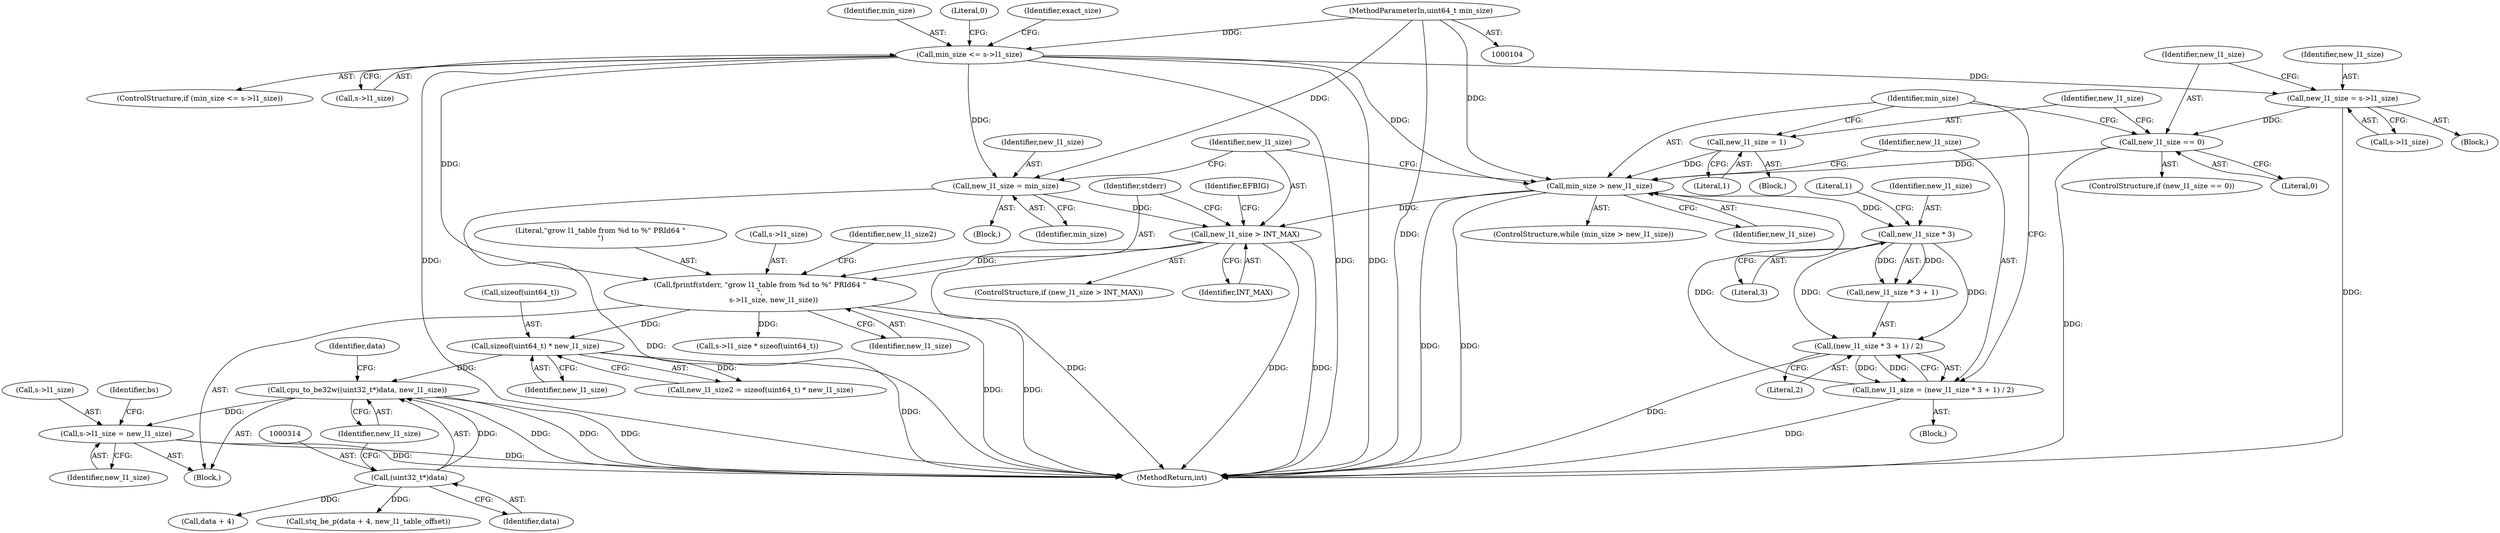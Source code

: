 digraph "0_qemu_cab60de930684c33f67d4e32c7509b567f8c445b@pointer" {
"1000364" [label="(Call,s->l1_size = new_l1_size)"];
"1000312" [label="(Call,cpu_to_be32w((uint32_t*)data, new_l1_size))"];
"1000313" [label="(Call,(uint32_t*)data)"];
"1000184" [label="(Call,sizeof(uint64_t) * new_l1_size)"];
"1000175" [label="(Call,fprintf(stderr, \"grow l1_table from %d to %\" PRId64 \"\n\",\n            s->l1_size, new_l1_size))"];
"1000125" [label="(Call,min_size <= s->l1_size)"];
"1000106" [label="(MethodParameterIn,uint64_t min_size)"];
"1000168" [label="(Call,new_l1_size > INT_MAX)"];
"1000135" [label="(Call,new_l1_size = min_size)"];
"1000154" [label="(Call,min_size > new_l1_size)"];
"1000158" [label="(Call,new_l1_size = (new_l1_size * 3 + 1) / 2)"];
"1000160" [label="(Call,(new_l1_size * 3 + 1) / 2)"];
"1000162" [label="(Call,new_l1_size * 3)"];
"1000150" [label="(Call,new_l1_size = 1)"];
"1000146" [label="(Call,new_l1_size == 0)"];
"1000140" [label="(Call,new_l1_size = s->l1_size)"];
"1000312" [label="(Call,cpu_to_be32w((uint32_t*)data, new_l1_size))"];
"1000150" [label="(Call,new_l1_size = 1)"];
"1000137" [label="(Identifier,min_size)"];
"1000124" [label="(ControlStructure,if (min_size <= s->l1_size))"];
"1000318" [label="(Call,data + 4)"];
"1000389" [label="(MethodReturn,int)"];
"1000316" [label="(Identifier,new_l1_size)"];
"1000149" [label="(Block,)"];
"1000176" [label="(Identifier,stderr)"];
"1000141" [label="(Identifier,new_l1_size)"];
"1000365" [label="(Call,s->l1_size)"];
"1000126" [label="(Identifier,min_size)"];
"1000162" [label="(Call,new_l1_size * 3)"];
"1000153" [label="(ControlStructure,while (min_size > new_l1_size))"];
"1000167" [label="(ControlStructure,if (new_l1_size > INT_MAX))"];
"1000146" [label="(Call,new_l1_size == 0)"];
"1000160" [label="(Call,(new_l1_size * 3 + 1) / 2)"];
"1000151" [label="(Identifier,new_l1_size)"];
"1000147" [label="(Identifier,new_l1_size)"];
"1000156" [label="(Identifier,new_l1_size)"];
"1000184" [label="(Call,sizeof(uint64_t) * new_l1_size)"];
"1000317" [label="(Call,stq_be_p(data + 4, new_l1_table_offset))"];
"1000165" [label="(Literal,1)"];
"1000164" [label="(Literal,3)"];
"1000370" [label="(Identifier,bs)"];
"1000364" [label="(Call,s->l1_size = new_l1_size)"];
"1000127" [label="(Call,s->l1_size)"];
"1000152" [label="(Literal,1)"];
"1000175" [label="(Call,fprintf(stderr, \"grow l1_table from %d to %\" PRId64 \"\n\",\n            s->l1_size, new_l1_size))"];
"1000177" [label="(Literal,\"grow l1_table from %d to %\" PRId64 \"\n\")"];
"1000178" [label="(Call,s->l1_size)"];
"1000157" [label="(Block,)"];
"1000139" [label="(Block,)"];
"1000182" [label="(Call,new_l1_size2 = sizeof(uint64_t) * new_l1_size)"];
"1000125" [label="(Call,min_size <= s->l1_size)"];
"1000159" [label="(Identifier,new_l1_size)"];
"1000170" [label="(Identifier,INT_MAX)"];
"1000161" [label="(Call,new_l1_size * 3 + 1)"];
"1000163" [label="(Identifier,new_l1_size)"];
"1000313" [label="(Call,(uint32_t*)data)"];
"1000136" [label="(Identifier,new_l1_size)"];
"1000131" [label="(Literal,0)"];
"1000168" [label="(Call,new_l1_size > INT_MAX)"];
"1000166" [label="(Literal,2)"];
"1000187" [label="(Identifier,new_l1_size)"];
"1000148" [label="(Literal,0)"];
"1000106" [label="(MethodParameterIn,uint64_t min_size)"];
"1000155" [label="(Identifier,min_size)"];
"1000319" [label="(Identifier,data)"];
"1000183" [label="(Identifier,new_l1_size2)"];
"1000133" [label="(Identifier,exact_size)"];
"1000199" [label="(Call,s->l1_size * sizeof(uint64_t))"];
"1000158" [label="(Call,new_l1_size = (new_l1_size * 3 + 1) / 2)"];
"1000368" [label="(Identifier,new_l1_size)"];
"1000134" [label="(Block,)"];
"1000315" [label="(Identifier,data)"];
"1000169" [label="(Identifier,new_l1_size)"];
"1000140" [label="(Call,new_l1_size = s->l1_size)"];
"1000108" [label="(Block,)"];
"1000154" [label="(Call,min_size > new_l1_size)"];
"1000145" [label="(ControlStructure,if (new_l1_size == 0))"];
"1000142" [label="(Call,s->l1_size)"];
"1000135" [label="(Call,new_l1_size = min_size)"];
"1000181" [label="(Identifier,new_l1_size)"];
"1000185" [label="(Call,sizeof(uint64_t))"];
"1000174" [label="(Identifier,EFBIG)"];
"1000364" -> "1000108"  [label="AST: "];
"1000364" -> "1000368"  [label="CFG: "];
"1000365" -> "1000364"  [label="AST: "];
"1000368" -> "1000364"  [label="AST: "];
"1000370" -> "1000364"  [label="CFG: "];
"1000364" -> "1000389"  [label="DDG: "];
"1000364" -> "1000389"  [label="DDG: "];
"1000312" -> "1000364"  [label="DDG: "];
"1000312" -> "1000108"  [label="AST: "];
"1000312" -> "1000316"  [label="CFG: "];
"1000313" -> "1000312"  [label="AST: "];
"1000316" -> "1000312"  [label="AST: "];
"1000319" -> "1000312"  [label="CFG: "];
"1000312" -> "1000389"  [label="DDG: "];
"1000312" -> "1000389"  [label="DDG: "];
"1000312" -> "1000389"  [label="DDG: "];
"1000313" -> "1000312"  [label="DDG: "];
"1000184" -> "1000312"  [label="DDG: "];
"1000313" -> "1000315"  [label="CFG: "];
"1000314" -> "1000313"  [label="AST: "];
"1000315" -> "1000313"  [label="AST: "];
"1000316" -> "1000313"  [label="CFG: "];
"1000313" -> "1000317"  [label="DDG: "];
"1000313" -> "1000318"  [label="DDG: "];
"1000184" -> "1000182"  [label="AST: "];
"1000184" -> "1000187"  [label="CFG: "];
"1000185" -> "1000184"  [label="AST: "];
"1000187" -> "1000184"  [label="AST: "];
"1000182" -> "1000184"  [label="CFG: "];
"1000184" -> "1000389"  [label="DDG: "];
"1000184" -> "1000182"  [label="DDG: "];
"1000175" -> "1000184"  [label="DDG: "];
"1000175" -> "1000108"  [label="AST: "];
"1000175" -> "1000181"  [label="CFG: "];
"1000176" -> "1000175"  [label="AST: "];
"1000177" -> "1000175"  [label="AST: "];
"1000178" -> "1000175"  [label="AST: "];
"1000181" -> "1000175"  [label="AST: "];
"1000183" -> "1000175"  [label="CFG: "];
"1000175" -> "1000389"  [label="DDG: "];
"1000175" -> "1000389"  [label="DDG: "];
"1000125" -> "1000175"  [label="DDG: "];
"1000168" -> "1000175"  [label="DDG: "];
"1000175" -> "1000199"  [label="DDG: "];
"1000125" -> "1000124"  [label="AST: "];
"1000125" -> "1000127"  [label="CFG: "];
"1000126" -> "1000125"  [label="AST: "];
"1000127" -> "1000125"  [label="AST: "];
"1000131" -> "1000125"  [label="CFG: "];
"1000133" -> "1000125"  [label="CFG: "];
"1000125" -> "1000389"  [label="DDG: "];
"1000125" -> "1000389"  [label="DDG: "];
"1000125" -> "1000389"  [label="DDG: "];
"1000106" -> "1000125"  [label="DDG: "];
"1000125" -> "1000135"  [label="DDG: "];
"1000125" -> "1000140"  [label="DDG: "];
"1000125" -> "1000154"  [label="DDG: "];
"1000106" -> "1000104"  [label="AST: "];
"1000106" -> "1000389"  [label="DDG: "];
"1000106" -> "1000135"  [label="DDG: "];
"1000106" -> "1000154"  [label="DDG: "];
"1000168" -> "1000167"  [label="AST: "];
"1000168" -> "1000170"  [label="CFG: "];
"1000169" -> "1000168"  [label="AST: "];
"1000170" -> "1000168"  [label="AST: "];
"1000174" -> "1000168"  [label="CFG: "];
"1000176" -> "1000168"  [label="CFG: "];
"1000168" -> "1000389"  [label="DDG: "];
"1000168" -> "1000389"  [label="DDG: "];
"1000168" -> "1000389"  [label="DDG: "];
"1000135" -> "1000168"  [label="DDG: "];
"1000154" -> "1000168"  [label="DDG: "];
"1000135" -> "1000134"  [label="AST: "];
"1000135" -> "1000137"  [label="CFG: "];
"1000136" -> "1000135"  [label="AST: "];
"1000137" -> "1000135"  [label="AST: "];
"1000169" -> "1000135"  [label="CFG: "];
"1000135" -> "1000389"  [label="DDG: "];
"1000154" -> "1000153"  [label="AST: "];
"1000154" -> "1000156"  [label="CFG: "];
"1000155" -> "1000154"  [label="AST: "];
"1000156" -> "1000154"  [label="AST: "];
"1000159" -> "1000154"  [label="CFG: "];
"1000169" -> "1000154"  [label="CFG: "];
"1000154" -> "1000389"  [label="DDG: "];
"1000154" -> "1000389"  [label="DDG: "];
"1000158" -> "1000154"  [label="DDG: "];
"1000150" -> "1000154"  [label="DDG: "];
"1000146" -> "1000154"  [label="DDG: "];
"1000154" -> "1000162"  [label="DDG: "];
"1000158" -> "1000157"  [label="AST: "];
"1000158" -> "1000160"  [label="CFG: "];
"1000159" -> "1000158"  [label="AST: "];
"1000160" -> "1000158"  [label="AST: "];
"1000155" -> "1000158"  [label="CFG: "];
"1000158" -> "1000389"  [label="DDG: "];
"1000160" -> "1000158"  [label="DDG: "];
"1000160" -> "1000158"  [label="DDG: "];
"1000160" -> "1000166"  [label="CFG: "];
"1000161" -> "1000160"  [label="AST: "];
"1000166" -> "1000160"  [label="AST: "];
"1000160" -> "1000389"  [label="DDG: "];
"1000162" -> "1000160"  [label="DDG: "];
"1000162" -> "1000160"  [label="DDG: "];
"1000162" -> "1000161"  [label="AST: "];
"1000162" -> "1000164"  [label="CFG: "];
"1000163" -> "1000162"  [label="AST: "];
"1000164" -> "1000162"  [label="AST: "];
"1000165" -> "1000162"  [label="CFG: "];
"1000162" -> "1000161"  [label="DDG: "];
"1000162" -> "1000161"  [label="DDG: "];
"1000150" -> "1000149"  [label="AST: "];
"1000150" -> "1000152"  [label="CFG: "];
"1000151" -> "1000150"  [label="AST: "];
"1000152" -> "1000150"  [label="AST: "];
"1000155" -> "1000150"  [label="CFG: "];
"1000146" -> "1000145"  [label="AST: "];
"1000146" -> "1000148"  [label="CFG: "];
"1000147" -> "1000146"  [label="AST: "];
"1000148" -> "1000146"  [label="AST: "];
"1000151" -> "1000146"  [label="CFG: "];
"1000155" -> "1000146"  [label="CFG: "];
"1000146" -> "1000389"  [label="DDG: "];
"1000140" -> "1000146"  [label="DDG: "];
"1000140" -> "1000139"  [label="AST: "];
"1000140" -> "1000142"  [label="CFG: "];
"1000141" -> "1000140"  [label="AST: "];
"1000142" -> "1000140"  [label="AST: "];
"1000147" -> "1000140"  [label="CFG: "];
"1000140" -> "1000389"  [label="DDG: "];
}
